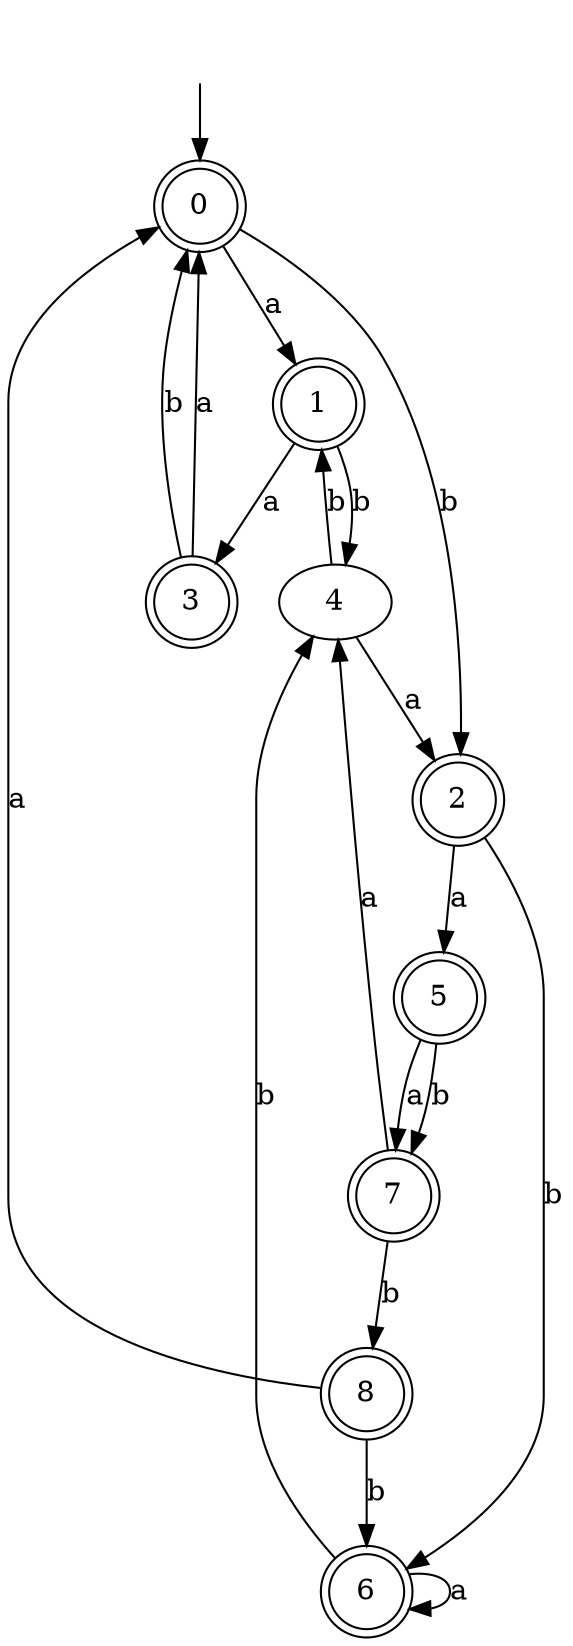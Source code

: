 digraph RandomDFA {
  __start0 [label="", shape=none];
  __start0 -> 0 [label=""];
  0 [shape=circle] [shape=doublecircle]
  0 -> 1 [label="a"]
  0 -> 2 [label="b"]
  1 [shape=doublecircle]
  1 -> 3 [label="a"]
  1 -> 4 [label="b"]
  2 [shape=doublecircle]
  2 -> 5 [label="a"]
  2 -> 6 [label="b"]
  3 [shape=doublecircle]
  3 -> 0 [label="a"]
  3 -> 0 [label="b"]
  4
  4 -> 2 [label="a"]
  4 -> 1 [label="b"]
  5 [shape=doublecircle]
  5 -> 7 [label="a"]
  5 -> 7 [label="b"]
  6 [shape=doublecircle]
  6 -> 6 [label="a"]
  6 -> 4 [label="b"]
  7 [shape=doublecircle]
  7 -> 4 [label="a"]
  7 -> 8 [label="b"]
  8 [shape=doublecircle]
  8 -> 0 [label="a"]
  8 -> 6 [label="b"]
}
